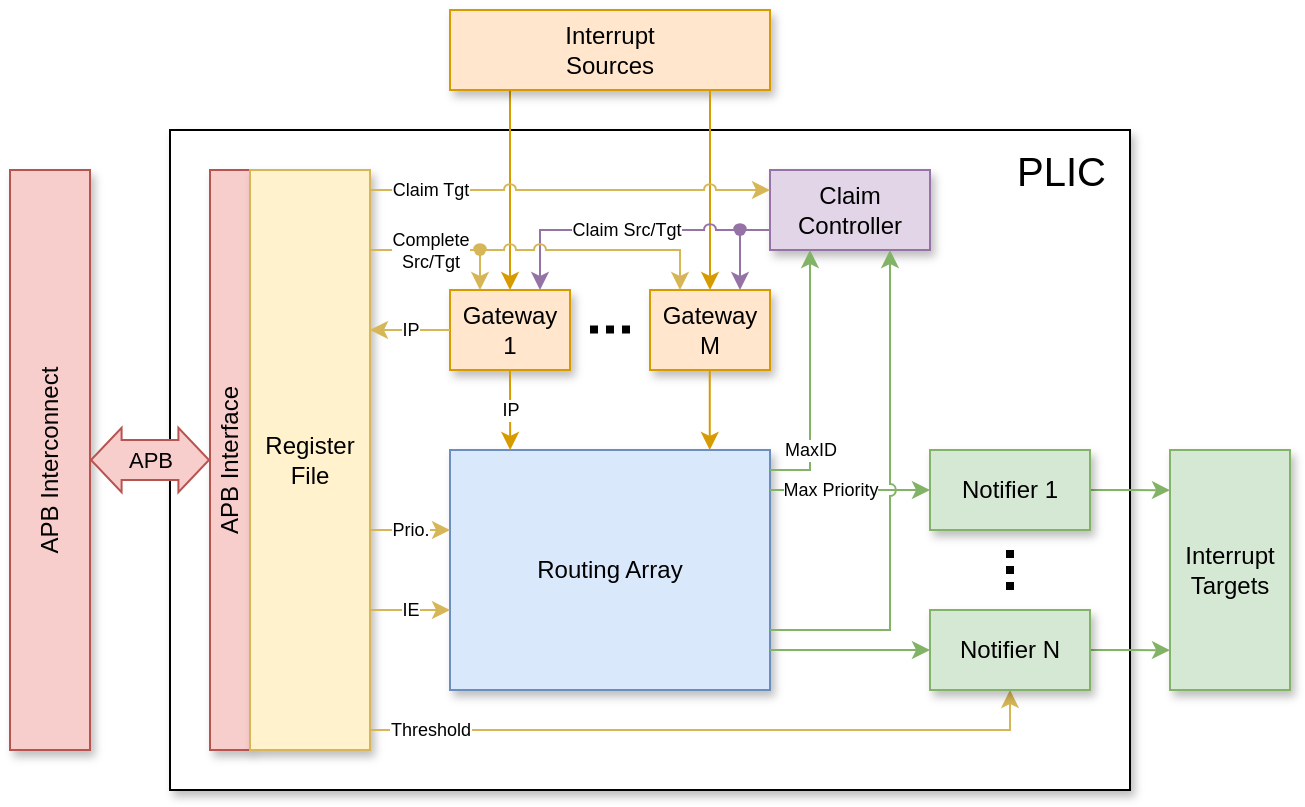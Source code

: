 <mxfile version="26.0.4">
  <diagram name="Page-1" id="IIbVlvzb7gXcZGYr0gGu">
    <mxGraphModel dx="574" dy="336" grid="1" gridSize="10" guides="1" tooltips="1" connect="1" arrows="1" fold="1" page="0" pageScale="1" pageWidth="850" pageHeight="1100" math="0" shadow="0">
      <root>
        <mxCell id="0" />
        <mxCell id="1" parent="0" />
        <mxCell id="YSyjIhv1dJd4eO8mSmNu-131" value="" style="rounded=0;whiteSpace=wrap;html=1;strokeWidth=1;pointerEvents=0;shadow=1;connectable=0;" parent="1" vertex="1">
          <mxGeometry x="240" y="200" width="480" height="330" as="geometry" />
        </mxCell>
        <mxCell id="YSyjIhv1dJd4eO8mSmNu-40" value="APB Interface" style="rounded=0;whiteSpace=wrap;html=1;fillColor=#f8cecc;strokeColor=#b85450;shadow=1;horizontal=0;" parent="1" vertex="1">
          <mxGeometry x="260" y="220" width="20" height="290" as="geometry" />
        </mxCell>
        <mxCell id="YSyjIhv1dJd4eO8mSmNu-43" value="Register&lt;br&gt;File" style="rounded=0;whiteSpace=wrap;html=1;shadow=1;fillColor=#fff2cc;strokeColor=#d6b656;connectable=0;" parent="1" vertex="1">
          <mxGeometry x="280" y="220" width="60" height="290" as="geometry" />
        </mxCell>
        <mxCell id="YSyjIhv1dJd4eO8mSmNu-47" value="APB Interconnect" style="rounded=0;whiteSpace=wrap;html=1;fillColor=#f8cecc;strokeColor=#b85450;shadow=1;horizontal=0;" parent="1" vertex="1">
          <mxGeometry x="160" y="220" width="40" height="290" as="geometry" />
        </mxCell>
        <mxCell id="YSyjIhv1dJd4eO8mSmNu-48" value="APB" style="shape=flexArrow;endArrow=classic;startArrow=classic;html=1;rounded=0;exitX=1;exitY=0.5;exitDx=0;exitDy=0;entryX=0;entryY=0.5;entryDx=0;entryDy=0;width=20;startSize=4.765;startWidth=11.285;endWidth=11.285;endSize=4.765;fontColor=default;labelBackgroundColor=none;fillColor=#f8cecc;shadow=0;strokeColor=#b85450;" parent="1" source="YSyjIhv1dJd4eO8mSmNu-47" target="YSyjIhv1dJd4eO8mSmNu-40" edge="1">
          <mxGeometry width="100" height="100" relative="1" as="geometry">
            <mxPoint x="140" y="440" as="sourcePoint" />
            <mxPoint x="240" y="340" as="targetPoint" />
          </mxGeometry>
        </mxCell>
        <mxCell id="YSyjIhv1dJd4eO8mSmNu-49" value="PLIC" style="text;html=1;align=right;verticalAlign=middle;whiteSpace=wrap;rounded=0;fontSize=20;" parent="1" vertex="1">
          <mxGeometry x="650" y="210" width="60" height="20" as="geometry" />
        </mxCell>
        <mxCell id="YSyjIhv1dJd4eO8mSmNu-119" style="rounded=0;orthogonalLoop=1;jettySize=auto;html=1;fillColor=#ffe6cc;strokeColor=#d79b00;entryX=0.5;entryY=0;entryDx=0;entryDy=0;" parent="1" target="YSyjIhv1dJd4eO8mSmNu-94" edge="1">
          <mxGeometry relative="1" as="geometry">
            <mxPoint x="410" y="180" as="sourcePoint" />
          </mxGeometry>
        </mxCell>
        <mxCell id="YSyjIhv1dJd4eO8mSmNu-94" value="Gateway&lt;br&gt;1" style="rounded=0;whiteSpace=wrap;html=1;shadow=1;fillColor=#ffe6cc;strokeColor=#d79b00;" parent="1" vertex="1">
          <mxGeometry x="380" y="280" width="60" height="40" as="geometry" />
        </mxCell>
        <mxCell id="YSyjIhv1dJd4eO8mSmNu-95" value="Gateway M" style="rounded=0;whiteSpace=wrap;html=1;shadow=1;fillColor=#ffe6cc;strokeColor=#d79b00;" parent="1" vertex="1">
          <mxGeometry x="480" y="280" width="60" height="40" as="geometry" />
        </mxCell>
        <mxCell id="YSyjIhv1dJd4eO8mSmNu-96" value="Routing Array" style="rounded=0;whiteSpace=wrap;html=1;shadow=1;fillColor=#dae8fc;strokeColor=#6c8ebf;connectable=0;" parent="1" vertex="1">
          <mxGeometry x="380" y="360" width="160" height="120" as="geometry" />
        </mxCell>
        <mxCell id="YSyjIhv1dJd4eO8mSmNu-115" style="edgeStyle=orthogonalEdgeStyle;rounded=0;orthogonalLoop=1;jettySize=auto;html=1;exitX=1;exitY=0.5;exitDx=0;exitDy=0;fillColor=#d5e8d4;strokeColor=#82b366;" parent="1" source="YSyjIhv1dJd4eO8mSmNu-97" edge="1">
          <mxGeometry relative="1" as="geometry">
            <mxPoint x="740" y="380.103" as="targetPoint" />
          </mxGeometry>
        </mxCell>
        <mxCell id="YSyjIhv1dJd4eO8mSmNu-97" value="Notifier 1" style="rounded=0;whiteSpace=wrap;html=1;shadow=1;fillColor=#d5e8d4;strokeColor=#82b366;" parent="1" vertex="1">
          <mxGeometry x="620" y="360" width="80" height="40" as="geometry" />
        </mxCell>
        <mxCell id="YSyjIhv1dJd4eO8mSmNu-100" value="Claim&lt;br&gt;Controller" style="rounded=0;whiteSpace=wrap;html=1;shadow=1;fillColor=#e1d5e7;strokeColor=#9673a6;" parent="1" vertex="1">
          <mxGeometry x="540" y="220" width="80" height="40" as="geometry" />
        </mxCell>
        <mxCell id="YSyjIhv1dJd4eO8mSmNu-101" value="IP" style="rounded=0;orthogonalLoop=1;jettySize=auto;html=1;exitX=0.5;exitY=1;exitDx=0;exitDy=0;entryX=0.188;entryY=0;entryDx=0;entryDy=0;entryPerimeter=0;fillColor=#ffe6cc;strokeColor=#d79b00;fontSize=9;" parent="1" source="YSyjIhv1dJd4eO8mSmNu-94" target="YSyjIhv1dJd4eO8mSmNu-96" edge="1">
          <mxGeometry relative="1" as="geometry" />
        </mxCell>
        <mxCell id="YSyjIhv1dJd4eO8mSmNu-102" value="" style="rounded=0;orthogonalLoop=1;jettySize=auto;html=1;exitX=0.5;exitY=1;exitDx=0;exitDy=0;entryX=0.188;entryY=0;entryDx=0;entryDy=0;entryPerimeter=0;fillColor=#ffe6cc;strokeColor=#d79b00;" parent="1" edge="1">
          <mxGeometry relative="1" as="geometry">
            <mxPoint x="509.88" y="320" as="sourcePoint" />
            <mxPoint x="509.88" y="360" as="targetPoint" />
          </mxGeometry>
        </mxCell>
        <mxCell id="YSyjIhv1dJd4eO8mSmNu-105" value="Max Priority" style="rounded=0;orthogonalLoop=1;jettySize=auto;html=1;fillColor=#d5e8d4;strokeColor=#82b366;entryX=0;entryY=0.5;entryDx=0;entryDy=0;fontSize=9;" parent="1" target="YSyjIhv1dJd4eO8mSmNu-97" edge="1">
          <mxGeometry x="-0.25" relative="1" as="geometry">
            <mxPoint x="580" y="389.93" as="targetPoint" />
            <mxPoint x="540" y="380" as="sourcePoint" />
            <mxPoint as="offset" />
          </mxGeometry>
        </mxCell>
        <mxCell id="YSyjIhv1dJd4eO8mSmNu-116" style="edgeStyle=orthogonalEdgeStyle;rounded=0;orthogonalLoop=1;jettySize=auto;html=1;exitX=1;exitY=0.5;exitDx=0;exitDy=0;fillColor=#d5e8d4;strokeColor=#82b366;" parent="1" source="YSyjIhv1dJd4eO8mSmNu-107" edge="1">
          <mxGeometry relative="1" as="geometry">
            <mxPoint x="740" y="460.103" as="targetPoint" />
          </mxGeometry>
        </mxCell>
        <mxCell id="YSyjIhv1dJd4eO8mSmNu-138" value="Threshold" style="edgeStyle=orthogonalEdgeStyle;rounded=0;orthogonalLoop=1;jettySize=auto;html=1;fillColor=#fff2cc;strokeColor=#d6b656;entryX=0.5;entryY=1;entryDx=0;entryDy=0;fontSize=9;" parent="1" target="YSyjIhv1dJd4eO8mSmNu-107" edge="1">
          <mxGeometry x="-0.824" relative="1" as="geometry">
            <mxPoint x="340" y="500" as="sourcePoint" />
            <Array as="points">
              <mxPoint x="660" y="500" />
            </Array>
            <mxPoint as="offset" />
          </mxGeometry>
        </mxCell>
        <mxCell id="YSyjIhv1dJd4eO8mSmNu-107" value="Notifier N" style="rounded=0;whiteSpace=wrap;html=1;shadow=1;fillColor=#d5e8d4;strokeColor=#82b366;" parent="1" vertex="1">
          <mxGeometry x="620" y="440" width="80" height="40" as="geometry" />
        </mxCell>
        <mxCell id="YSyjIhv1dJd4eO8mSmNu-108" style="rounded=0;orthogonalLoop=1;jettySize=auto;html=1;fillColor=#d5e8d4;strokeColor=#82b366;entryX=0;entryY=0.5;entryDx=0;entryDy=0;" parent="1" target="YSyjIhv1dJd4eO8mSmNu-107" edge="1">
          <mxGeometry relative="1" as="geometry">
            <mxPoint x="580" y="469.93" as="targetPoint" />
            <mxPoint x="540" y="460" as="sourcePoint" />
          </mxGeometry>
        </mxCell>
        <mxCell id="YSyjIhv1dJd4eO8mSmNu-112" value="" style="rounded=0;orthogonalLoop=1;jettySize=auto;html=1;entryX=0.75;entryY=1;entryDx=0;entryDy=0;fillColor=#d5e8d4;strokeColor=#82b366;jumpStyle=arc;edgeStyle=orthogonalEdgeStyle;" parent="1" target="YSyjIhv1dJd4eO8mSmNu-100" edge="1">
          <mxGeometry relative="1" as="geometry">
            <mxPoint x="540" y="450" as="sourcePoint" />
            <Array as="points">
              <mxPoint x="600" y="450" />
            </Array>
          </mxGeometry>
        </mxCell>
        <mxCell id="YSyjIhv1dJd4eO8mSmNu-113" value="MaxID" style="rounded=0;orthogonalLoop=1;jettySize=auto;html=1;entryX=0.25;entryY=1;entryDx=0;entryDy=0;fillColor=#d5e8d4;strokeColor=#82b366;edgeStyle=orthogonalEdgeStyle;fontSize=9;" parent="1" target="YSyjIhv1dJd4eO8mSmNu-100" edge="1">
          <mxGeometry x="-0.538" relative="1" as="geometry">
            <mxPoint x="540" y="370" as="sourcePoint" />
            <Array as="points">
              <mxPoint x="560" y="370" />
            </Array>
            <mxPoint as="offset" />
          </mxGeometry>
        </mxCell>
        <mxCell id="YSyjIhv1dJd4eO8mSmNu-117" value="Interrupt&lt;br&gt;Targets" style="rounded=0;whiteSpace=wrap;html=1;shadow=1;fillColor=#d5e8d4;strokeColor=#82b366;connectable=0;" parent="1" vertex="1">
          <mxGeometry x="740" y="360" width="60" height="120" as="geometry" />
        </mxCell>
        <mxCell id="YSyjIhv1dJd4eO8mSmNu-118" value="Interrupt&lt;br&gt;Sources" style="rounded=0;whiteSpace=wrap;html=1;shadow=1;fillColor=#ffe6cc;strokeColor=#d79b00;connectable=0;" parent="1" vertex="1">
          <mxGeometry x="380" y="140" width="160" height="40" as="geometry" />
        </mxCell>
        <mxCell id="YSyjIhv1dJd4eO8mSmNu-120" style="rounded=0;orthogonalLoop=1;jettySize=auto;html=1;fillColor=#ffe6cc;strokeColor=#d79b00;entryX=0.5;entryY=0;entryDx=0;entryDy=0;" parent="1" target="YSyjIhv1dJd4eO8mSmNu-95" edge="1">
          <mxGeometry relative="1" as="geometry">
            <mxPoint x="510" y="280" as="targetPoint" />
            <mxPoint x="510" y="180" as="sourcePoint" />
          </mxGeometry>
        </mxCell>
        <mxCell id="YSyjIhv1dJd4eO8mSmNu-125" value="" style="edgeStyle=orthogonalEdgeStyle;rounded=0;orthogonalLoop=1;jettySize=auto;html=1;entryX=0.25;entryY=0;entryDx=0;entryDy=0;fillColor=#fff2cc;strokeColor=#d6b656;" parent="1" source="YSyjIhv1dJd4eO8mSmNu-124" target="YSyjIhv1dJd4eO8mSmNu-94" edge="1">
          <mxGeometry relative="1" as="geometry" />
        </mxCell>
        <mxCell id="YSyjIhv1dJd4eO8mSmNu-124" value="" style="shape=waypoint;sketch=0;fillStyle=solid;size=6;pointerEvents=1;points=[];fillColor=#fff2cc;resizable=0;rotatable=0;perimeter=centerPerimeter;snapToPoint=1;strokeColor=#d6b656;" parent="1" vertex="1">
          <mxGeometry x="385" y="250" width="20" height="20" as="geometry" />
        </mxCell>
        <mxCell id="YSyjIhv1dJd4eO8mSmNu-129" value="" style="edgeStyle=orthogonalEdgeStyle;rounded=0;orthogonalLoop=1;jettySize=auto;html=1;entryX=0.75;entryY=0;entryDx=0;entryDy=0;fillColor=#e1d5e7;strokeColor=#9673a6;" parent="1" source="YSyjIhv1dJd4eO8mSmNu-130" target="YSyjIhv1dJd4eO8mSmNu-95" edge="1">
          <mxGeometry relative="1" as="geometry">
            <mxPoint x="525" y="270" as="targetPoint" />
          </mxGeometry>
        </mxCell>
        <mxCell id="YSyjIhv1dJd4eO8mSmNu-130" value="" style="shape=waypoint;sketch=0;fillStyle=solid;size=6;pointerEvents=1;points=[];fillColor=#e1d5e7;resizable=0;rotatable=0;perimeter=centerPerimeter;snapToPoint=1;strokeColor=#9673a6;" parent="1" vertex="1">
          <mxGeometry x="515" y="240" width="20" height="20" as="geometry" />
        </mxCell>
        <mxCell id="YSyjIhv1dJd4eO8mSmNu-128" value="Claim Src/Tgt" style="edgeStyle=orthogonalEdgeStyle;rounded=0;orthogonalLoop=1;jettySize=auto;html=1;entryX=0.75;entryY=0;entryDx=0;entryDy=0;fillColor=#e1d5e7;strokeColor=#9673a6;exitX=0;exitY=0.75;exitDx=0;exitDy=0;jumpStyle=arc;fontSize=9;" parent="1" source="YSyjIhv1dJd4eO8mSmNu-100" target="YSyjIhv1dJd4eO8mSmNu-94" edge="1">
          <mxGeometry relative="1" as="geometry">
            <mxPoint as="offset" />
          </mxGeometry>
        </mxCell>
        <mxCell id="YSyjIhv1dJd4eO8mSmNu-123" value="Complete&lt;br&gt;Src/Tgt" style="edgeStyle=orthogonalEdgeStyle;rounded=0;orthogonalLoop=1;jettySize=auto;html=1;exitX=0.25;exitY=0;exitDx=0;exitDy=0;entryX=0.25;entryY=0;entryDx=0;entryDy=0;fillColor=#fff2cc;strokeColor=#d6b656;jumpStyle=arc;fontSize=9;align=center;" parent="1" target="YSyjIhv1dJd4eO8mSmNu-95" edge="1">
          <mxGeometry x="-0.657" relative="1" as="geometry">
            <mxPoint x="340" y="260" as="sourcePoint" />
            <Array as="points">
              <mxPoint x="495" y="260" />
            </Array>
            <mxPoint as="offset" />
          </mxGeometry>
        </mxCell>
        <mxCell id="YSyjIhv1dJd4eO8mSmNu-126" value="Claim Tgt" style="edgeStyle=orthogonalEdgeStyle;rounded=0;orthogonalLoop=1;jettySize=auto;html=1;entryX=0;entryY=0.25;entryDx=0;entryDy=0;fillColor=#fff2cc;strokeColor=#d6b656;jumpStyle=arc;fontSize=9;align=center;" parent="1" target="YSyjIhv1dJd4eO8mSmNu-100" edge="1">
          <mxGeometry x="-0.7" relative="1" as="geometry">
            <mxPoint x="340" y="230" as="sourcePoint" />
            <Array as="points">
              <mxPoint x="450" y="230" />
              <mxPoint x="450" y="230" />
            </Array>
            <mxPoint as="offset" />
          </mxGeometry>
        </mxCell>
        <mxCell id="YSyjIhv1dJd4eO8mSmNu-133" value="" style="endArrow=none;dashed=1;html=1;dashPattern=1 1;strokeWidth=4;rounded=0;" parent="1" edge="1">
          <mxGeometry width="50" height="50" relative="1" as="geometry">
            <mxPoint x="450" y="299.76" as="sourcePoint" />
            <mxPoint x="470" y="299.76" as="targetPoint" />
          </mxGeometry>
        </mxCell>
        <mxCell id="YSyjIhv1dJd4eO8mSmNu-134" value="" style="endArrow=none;dashed=1;html=1;dashPattern=1 1;strokeWidth=4;rounded=0;" parent="1" edge="1">
          <mxGeometry width="50" height="50" relative="1" as="geometry">
            <mxPoint x="660" y="410" as="sourcePoint" />
            <mxPoint x="660" y="430" as="targetPoint" />
          </mxGeometry>
        </mxCell>
        <mxCell id="YSyjIhv1dJd4eO8mSmNu-135" value="IP" style="endArrow=classic;html=1;rounded=0;fillColor=#fff2cc;strokeColor=#d6b656;exitX=0;exitY=0.5;exitDx=0;exitDy=0;fontSize=9;" parent="1" source="YSyjIhv1dJd4eO8mSmNu-94" edge="1">
          <mxGeometry width="50" height="50" relative="1" as="geometry">
            <mxPoint x="380" y="300" as="sourcePoint" />
            <mxPoint x="340" y="300" as="targetPoint" />
          </mxGeometry>
        </mxCell>
        <mxCell id="YSyjIhv1dJd4eO8mSmNu-136" value="IE" style="endArrow=classic;html=1;rounded=0;fillColor=#fff2cc;strokeColor=#d6b656;exitX=0;exitY=0.5;exitDx=0;exitDy=0;fontSize=9;" parent="1" edge="1">
          <mxGeometry width="50" height="50" relative="1" as="geometry">
            <mxPoint x="340" y="440.0" as="sourcePoint" />
            <mxPoint x="380" y="440.0" as="targetPoint" />
          </mxGeometry>
        </mxCell>
        <mxCell id="YSyjIhv1dJd4eO8mSmNu-137" value="Prio." style="endArrow=classic;html=1;rounded=0;fillColor=#fff2cc;strokeColor=#d6b656;exitX=0;exitY=0.5;exitDx=0;exitDy=0;fontSize=9;" parent="1" edge="1">
          <mxGeometry width="50" height="50" relative="1" as="geometry">
            <mxPoint x="340" y="400" as="sourcePoint" />
            <mxPoint x="380" y="400" as="targetPoint" />
            <Array as="points">
              <mxPoint x="350" y="400" />
            </Array>
            <mxPoint as="offset" />
          </mxGeometry>
        </mxCell>
      </root>
    </mxGraphModel>
  </diagram>
</mxfile>
